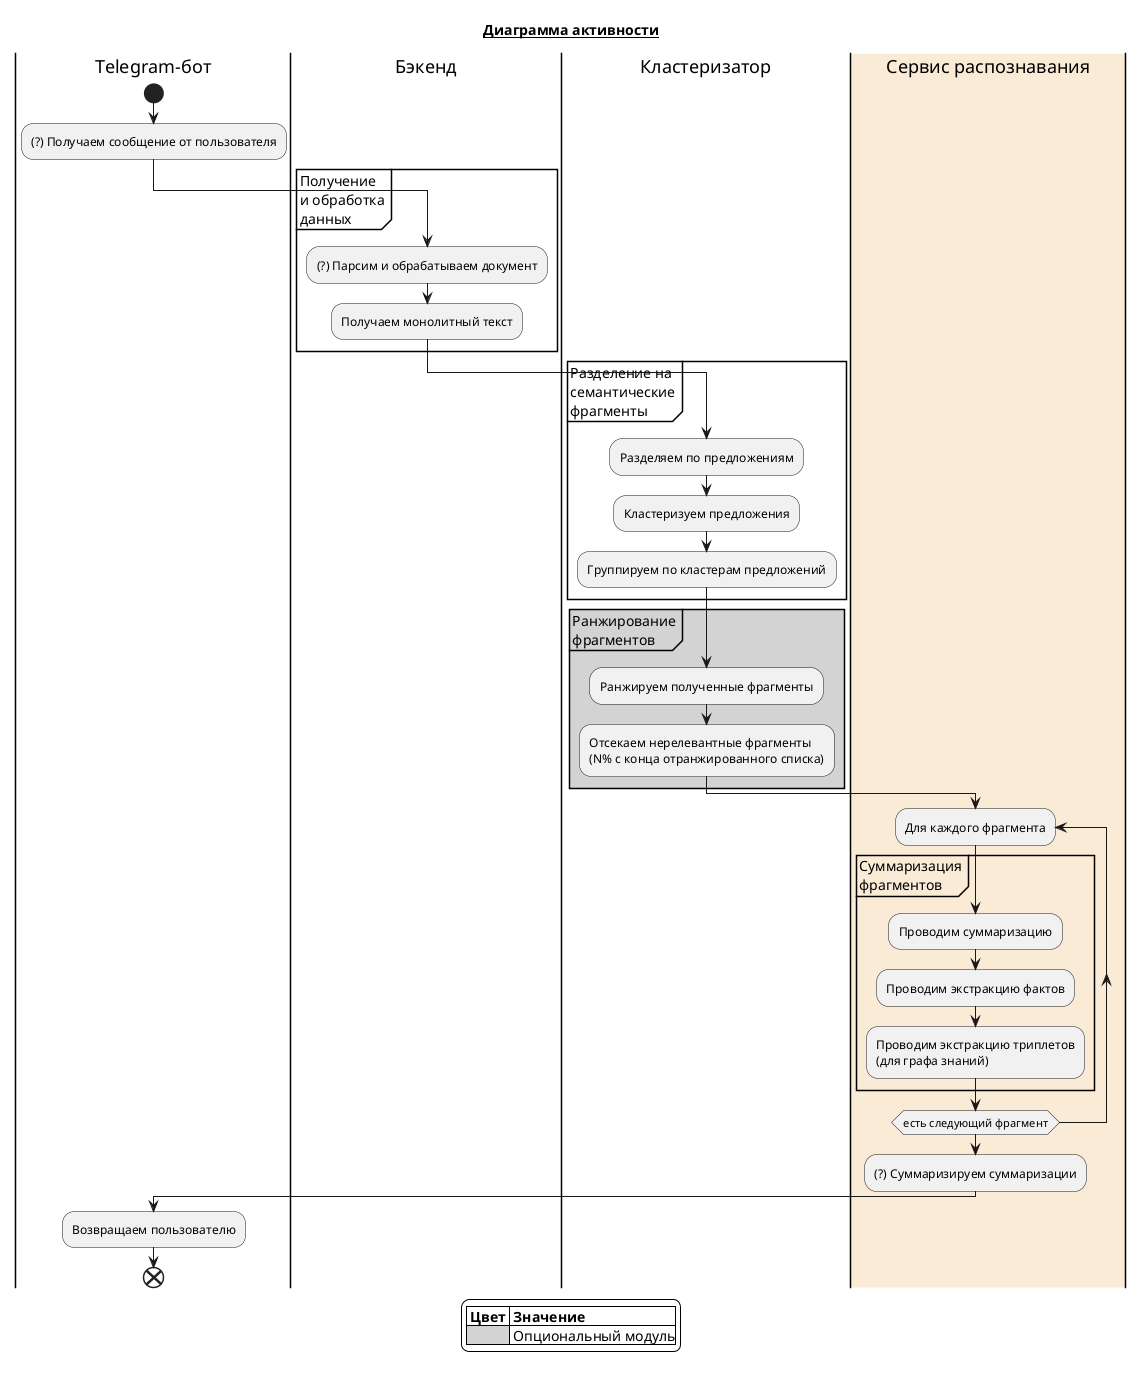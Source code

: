 @startuml ERD
title __Диаграмма активности__

skinparam legendBackgroundColor white

legend
|= Цвет |= Значение|
|<#LightGrey>| Опциональный модуль|
endlegend

|Telegram-бот|
start
:(?) Получаем сообщение от пользователя;

|Бэкенд|
partition "Получение\nи обработка\nданных" {
  :(?) Парсим и обрабатываем документ;
  :Получаем монолитный текст;
}

|Кластеризатор|
partition "Разделение на\nсемантические\nфрагменты" {
  :Разделяем по предложениям;
  :Кластеризуем предложения;
  :Группируем по кластерам предложений;
}

partition #LightGrey "Ранжирование\nфрагментов" {
:Ранжируем полученные фрагменты;
:Отсекаем нерелевантные фрагменты\n(N% c конца отранжированного списка);
}

|#AntiqueWhite|Сервис распознавания|
repeat :Для каждого фрагмента;
  partition "Суммаризация\nфрагментов" {
    :Проводим суммаризацию;
    :Проводим экстракцию фактов;
    :Проводим экстракцию триплетов\n(для графа знаний);
  }
repeat while (есть следующий фрагмент)

:(?) Суммаризируем суммаризации;


|Telegram-бот|
:Возвращаем пользователю;

end
@enduml
